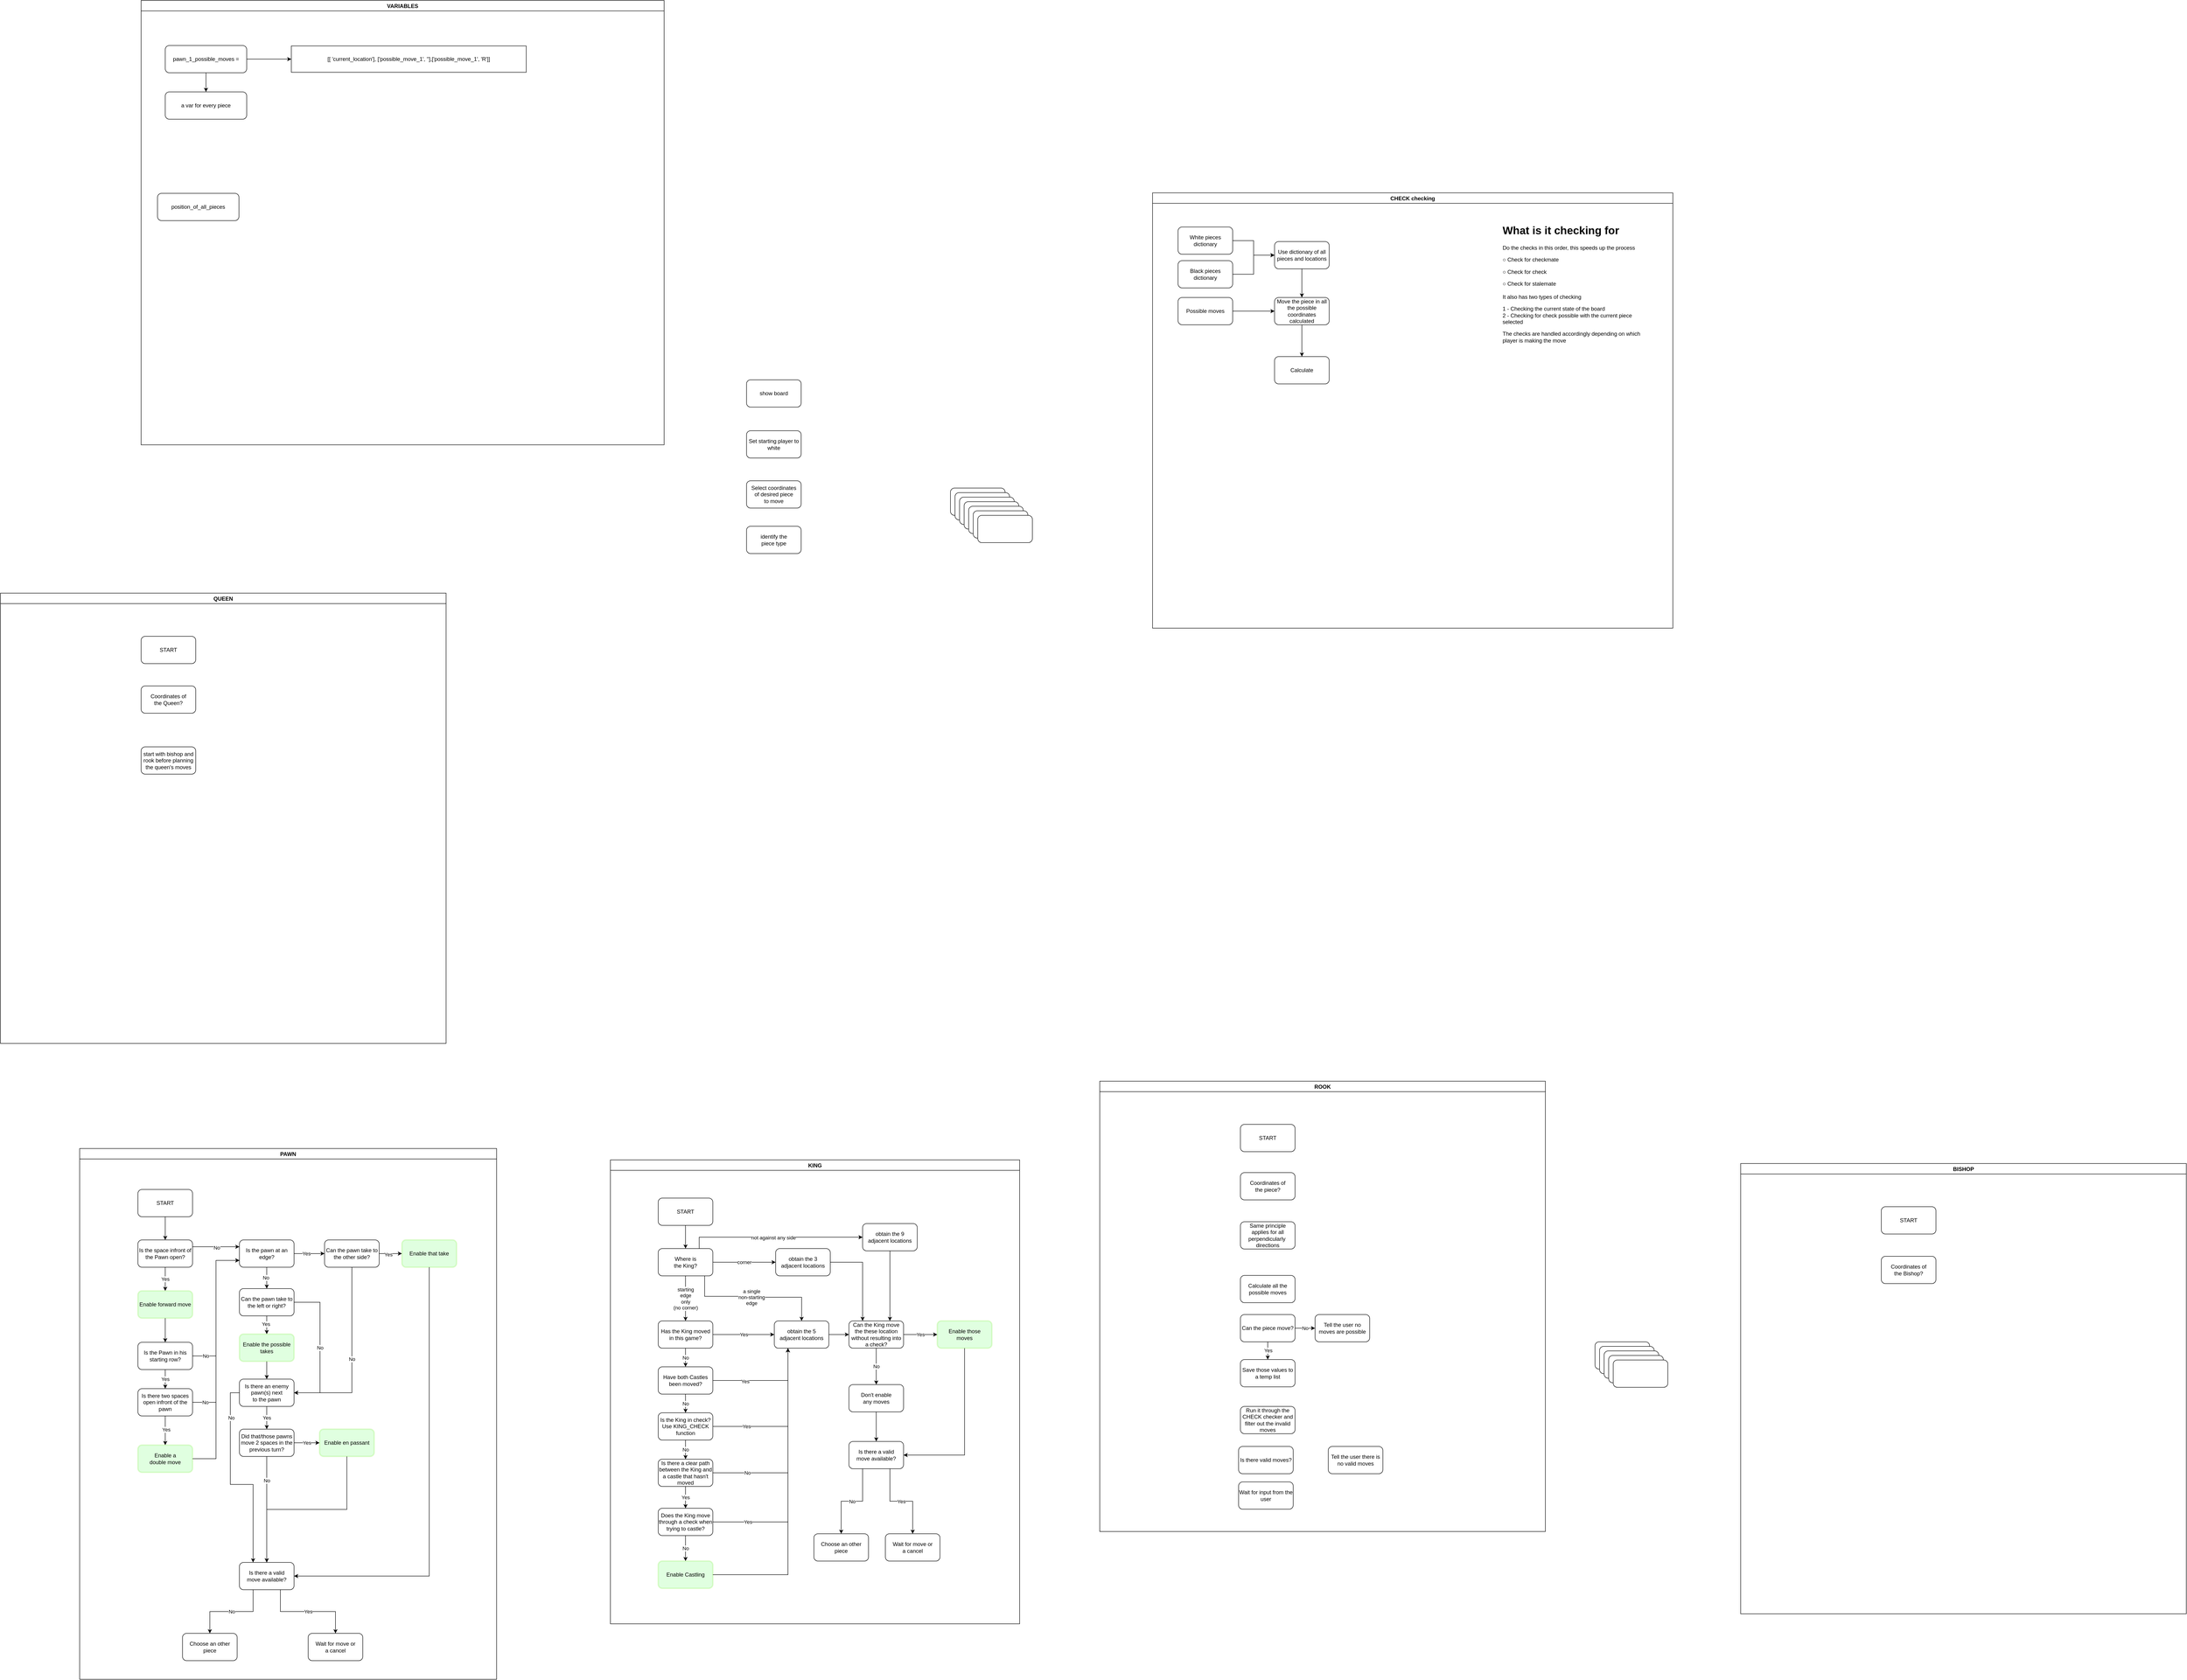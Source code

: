 <mxfile version="21.6.8" type="device">
  <diagram name="Page-1" id="h8Ysax5nDg2QYnEPOO9U">
    <mxGraphModel dx="10513" dy="6520" grid="0" gridSize="10" guides="1" tooltips="1" connect="1" arrows="1" fold="1" page="0" pageScale="1" pageWidth="827" pageHeight="1169" math="0" shadow="0">
      <root>
        <mxCell id="0" />
        <mxCell id="1" parent="0" />
        <mxCell id="oUvXo52kZNMJ53QjyI-y-1" value="show board" style="rounded=1;whiteSpace=wrap;html=1;" parent="1" vertex="1">
          <mxGeometry x="-771" y="-810" width="120" height="60" as="geometry" />
        </mxCell>
        <mxCell id="cz-5jWm3qh7oZavm2D9--3" value="identify the&lt;br&gt;piece type" style="rounded=1;whiteSpace=wrap;html=1;" parent="1" vertex="1">
          <mxGeometry x="-771" y="-488" width="120" height="60" as="geometry" />
        </mxCell>
        <mxCell id="cz-5jWm3qh7oZavm2D9--13" value="Select coordinates&lt;br&gt;of desired piece&lt;br&gt;to move" style="rounded=1;whiteSpace=wrap;html=1;" parent="1" vertex="1">
          <mxGeometry x="-771" y="-588" width="120" height="60" as="geometry" />
        </mxCell>
        <mxCell id="cz-5jWm3qh7oZavm2D9--31" value="" style="rounded=1;whiteSpace=wrap;html=1;" parent="1" vertex="1">
          <mxGeometry x="-323" y="-572" width="120" height="60" as="geometry" />
        </mxCell>
        <mxCell id="cz-5jWm3qh7oZavm2D9--138" value="" style="rounded=1;whiteSpace=wrap;html=1;" parent="1" vertex="1">
          <mxGeometry x="-313" y="-562" width="120" height="60" as="geometry" />
        </mxCell>
        <mxCell id="nPm1959dO8T2PVOCyByM-1" value="Set starting player to white" style="rounded=1;whiteSpace=wrap;html=1;" parent="1" vertex="1">
          <mxGeometry x="-771" y="-698" width="120" height="60" as="geometry" />
        </mxCell>
        <mxCell id="nPm1959dO8T2PVOCyByM-10" value="PAWN" style="swimlane;" parent="1" vertex="1">
          <mxGeometry x="-2236" y="880" width="916" height="1167" as="geometry">
            <mxRectangle x="-1357" y="-285" width="66" height="26" as="alternateBounds" />
          </mxGeometry>
        </mxCell>
        <mxCell id="nPm1959dO8T2PVOCyByM-12" value="START" style="rounded=1;whiteSpace=wrap;html=1;glass=0;shadow=0;" parent="nPm1959dO8T2PVOCyByM-10" vertex="1">
          <mxGeometry x="128" y="90" width="120" height="60" as="geometry" />
        </mxCell>
        <mxCell id="nPm1959dO8T2PVOCyByM-15" value="Is there an enemy pawn(s) next&lt;br&gt;to the pawn" style="rounded=1;whiteSpace=wrap;html=1;" parent="nPm1959dO8T2PVOCyByM-10" vertex="1">
          <mxGeometry x="351" y="507" width="120" height="60" as="geometry" />
        </mxCell>
        <mxCell id="nPm1959dO8T2PVOCyByM-18" value="No" style="edgeStyle=orthogonalEdgeStyle;rounded=0;orthogonalLoop=1;jettySize=auto;html=1;entryX=1;entryY=0.5;entryDx=0;entryDy=0;exitX=1;exitY=0.5;exitDx=0;exitDy=0;" parent="nPm1959dO8T2PVOCyByM-10" source="nPm1959dO8T2PVOCyByM-19" target="nPm1959dO8T2PVOCyByM-15" edge="1">
          <mxGeometry relative="1" as="geometry">
            <Array as="points">
              <mxPoint x="528" y="338" />
              <mxPoint x="528" y="537" />
            </Array>
          </mxGeometry>
        </mxCell>
        <mxCell id="nPm1959dO8T2PVOCyByM-19" value="Can the pawn take to the left or right?" style="rounded=1;whiteSpace=wrap;html=1;" parent="nPm1959dO8T2PVOCyByM-10" vertex="1">
          <mxGeometry x="351" y="308" width="120" height="60" as="geometry" />
        </mxCell>
        <mxCell id="nPm1959dO8T2PVOCyByM-20" value="" style="edgeStyle=orthogonalEdgeStyle;rounded=0;orthogonalLoop=1;jettySize=auto;html=1;" parent="nPm1959dO8T2PVOCyByM-10" source="nPm1959dO8T2PVOCyByM-24" target="nPm1959dO8T2PVOCyByM-19" edge="1">
          <mxGeometry relative="1" as="geometry" />
        </mxCell>
        <mxCell id="nPm1959dO8T2PVOCyByM-21" value="No" style="edgeLabel;html=1;align=center;verticalAlign=middle;resizable=0;points=[];" parent="nPm1959dO8T2PVOCyByM-20" vertex="1" connectable="0">
          <mxGeometry x="-0.035" y="-2" relative="1" as="geometry">
            <mxPoint as="offset" />
          </mxGeometry>
        </mxCell>
        <mxCell id="nPm1959dO8T2PVOCyByM-24" value="Is the pawn at an edge?" style="rounded=1;whiteSpace=wrap;html=1;" parent="nPm1959dO8T2PVOCyByM-10" vertex="1">
          <mxGeometry x="351" y="201" width="120" height="60" as="geometry" />
        </mxCell>
        <mxCell id="nPm1959dO8T2PVOCyByM-25" value="" style="edgeStyle=orthogonalEdgeStyle;rounded=0;orthogonalLoop=1;jettySize=auto;html=1;exitX=1;exitY=0.25;exitDx=0;exitDy=0;entryX=0;entryY=0.25;entryDx=0;entryDy=0;" parent="nPm1959dO8T2PVOCyByM-10" source="nPm1959dO8T2PVOCyByM-28" target="nPm1959dO8T2PVOCyByM-24" edge="1">
          <mxGeometry relative="1" as="geometry" />
        </mxCell>
        <mxCell id="nPm1959dO8T2PVOCyByM-26" value="No" style="edgeLabel;html=1;align=center;verticalAlign=middle;resizable=0;points=[];" parent="nPm1959dO8T2PVOCyByM-25" vertex="1" connectable="0">
          <mxGeometry x="0.026" y="-2" relative="1" as="geometry">
            <mxPoint as="offset" />
          </mxGeometry>
        </mxCell>
        <mxCell id="nPm1959dO8T2PVOCyByM-28" value="Is the space infront of the Pawn open?" style="rounded=1;whiteSpace=wrap;html=1;" parent="nPm1959dO8T2PVOCyByM-10" vertex="1">
          <mxGeometry x="128" y="201" width="120" height="60" as="geometry" />
        </mxCell>
        <mxCell id="nPm1959dO8T2PVOCyByM-11" value="" style="edgeStyle=orthogonalEdgeStyle;rounded=0;orthogonalLoop=1;jettySize=auto;html=1;" parent="nPm1959dO8T2PVOCyByM-10" source="nPm1959dO8T2PVOCyByM-12" target="nPm1959dO8T2PVOCyByM-28" edge="1">
          <mxGeometry relative="1" as="geometry" />
        </mxCell>
        <mxCell id="nPm1959dO8T2PVOCyByM-30" value="Enable that take" style="rounded=1;whiteSpace=wrap;html=1;fillColor=#66FF66;strokeColor=#6fec27;fillStyle=auto;gradientColor=none;opacity=20;strokeWidth=3;" parent="nPm1959dO8T2PVOCyByM-10" vertex="1">
          <mxGeometry x="708" y="201" width="120" height="60" as="geometry" />
        </mxCell>
        <mxCell id="nPm1959dO8T2PVOCyByM-34" value="Did that/those pawns move 2 spaces in the previous turn?" style="rounded=1;whiteSpace=wrap;html=1;" parent="nPm1959dO8T2PVOCyByM-10" vertex="1">
          <mxGeometry x="351" y="617" width="120" height="60" as="geometry" />
        </mxCell>
        <mxCell id="nPm1959dO8T2PVOCyByM-13" value="Yes" style="edgeStyle=orthogonalEdgeStyle;rounded=0;orthogonalLoop=1;jettySize=auto;html=1;" parent="nPm1959dO8T2PVOCyByM-10" source="nPm1959dO8T2PVOCyByM-15" target="nPm1959dO8T2PVOCyByM-34" edge="1">
          <mxGeometry relative="1" as="geometry" />
        </mxCell>
        <mxCell id="nPm1959dO8T2PVOCyByM-37" value="Is there a valid&lt;br&gt;move available?" style="rounded=1;whiteSpace=wrap;html=1;" parent="nPm1959dO8T2PVOCyByM-10" vertex="1">
          <mxGeometry x="351" y="910" width="120" height="60" as="geometry" />
        </mxCell>
        <mxCell id="nPm1959dO8T2PVOCyByM-14" value="No" style="edgeStyle=orthogonalEdgeStyle;rounded=0;orthogonalLoop=1;jettySize=auto;html=1;entryX=0.25;entryY=0;entryDx=0;entryDy=0;exitX=0;exitY=0.5;exitDx=0;exitDy=0;" parent="nPm1959dO8T2PVOCyByM-10" source="nPm1959dO8T2PVOCyByM-15" target="nPm1959dO8T2PVOCyByM-37" edge="1">
          <mxGeometry x="-0.661" y="2" relative="1" as="geometry">
            <mxPoint as="offset" />
          </mxGeometry>
        </mxCell>
        <mxCell id="nPm1959dO8T2PVOCyByM-29" style="edgeStyle=orthogonalEdgeStyle;rounded=0;orthogonalLoop=1;jettySize=auto;html=1;entryX=1;entryY=0.5;entryDx=0;entryDy=0;exitX=0.5;exitY=1;exitDx=0;exitDy=0;" parent="nPm1959dO8T2PVOCyByM-10" source="nPm1959dO8T2PVOCyByM-30" target="nPm1959dO8T2PVOCyByM-37" edge="1">
          <mxGeometry relative="1" as="geometry" />
        </mxCell>
        <mxCell id="nPm1959dO8T2PVOCyByM-33" value="No" style="edgeStyle=orthogonalEdgeStyle;rounded=0;orthogonalLoop=1;jettySize=auto;html=1;entryX=0.5;entryY=0;entryDx=0;entryDy=0;" parent="nPm1959dO8T2PVOCyByM-10" source="nPm1959dO8T2PVOCyByM-34" target="nPm1959dO8T2PVOCyByM-37" edge="1">
          <mxGeometry x="-0.545" relative="1" as="geometry">
            <mxPoint as="offset" />
          </mxGeometry>
        </mxCell>
        <mxCell id="nPm1959dO8T2PVOCyByM-38" value="" style="edgeStyle=orthogonalEdgeStyle;rounded=0;orthogonalLoop=1;jettySize=auto;html=1;exitX=0.5;exitY=1;exitDx=0;exitDy=0;" parent="nPm1959dO8T2PVOCyByM-10" source="nPm1959dO8T2PVOCyByM-55" target="nPm1959dO8T2PVOCyByM-15" edge="1">
          <mxGeometry relative="1" as="geometry">
            <mxPoint x="411" y="468" as="sourcePoint" />
          </mxGeometry>
        </mxCell>
        <mxCell id="nPm1959dO8T2PVOCyByM-40" value="" style="edgeStyle=orthogonalEdgeStyle;rounded=0;orthogonalLoop=1;jettySize=auto;html=1;" parent="nPm1959dO8T2PVOCyByM-10" source="nPm1959dO8T2PVOCyByM-43" target="nPm1959dO8T2PVOCyByM-30" edge="1">
          <mxGeometry relative="1" as="geometry" />
        </mxCell>
        <mxCell id="nPm1959dO8T2PVOCyByM-41" value="Yes" style="edgeLabel;html=1;align=center;verticalAlign=middle;resizable=0;points=[];" parent="nPm1959dO8T2PVOCyByM-40" vertex="1" connectable="0">
          <mxGeometry x="-0.215" y="-2" relative="1" as="geometry">
            <mxPoint as="offset" />
          </mxGeometry>
        </mxCell>
        <mxCell id="nPm1959dO8T2PVOCyByM-42" value="No" style="edgeStyle=orthogonalEdgeStyle;rounded=0;orthogonalLoop=1;jettySize=auto;html=1;entryX=1;entryY=0.5;entryDx=0;entryDy=0;exitX=0.5;exitY=1;exitDx=0;exitDy=0;" parent="nPm1959dO8T2PVOCyByM-10" source="nPm1959dO8T2PVOCyByM-43" target="nPm1959dO8T2PVOCyByM-15" edge="1">
          <mxGeometry relative="1" as="geometry" />
        </mxCell>
        <mxCell id="nPm1959dO8T2PVOCyByM-43" value="Can the pawn take to the other side?" style="rounded=1;whiteSpace=wrap;html=1;" parent="nPm1959dO8T2PVOCyByM-10" vertex="1">
          <mxGeometry x="538" y="201" width="120" height="60" as="geometry" />
        </mxCell>
        <mxCell id="nPm1959dO8T2PVOCyByM-22" value="" style="edgeStyle=orthogonalEdgeStyle;rounded=0;orthogonalLoop=1;jettySize=auto;html=1;" parent="nPm1959dO8T2PVOCyByM-10" source="nPm1959dO8T2PVOCyByM-24" target="nPm1959dO8T2PVOCyByM-43" edge="1">
          <mxGeometry relative="1" as="geometry" />
        </mxCell>
        <mxCell id="nPm1959dO8T2PVOCyByM-23" value="Yes" style="edgeLabel;html=1;align=center;verticalAlign=middle;resizable=0;points=[];" parent="nPm1959dO8T2PVOCyByM-22" vertex="1" connectable="0">
          <mxGeometry x="-0.209" relative="1" as="geometry">
            <mxPoint as="offset" />
          </mxGeometry>
        </mxCell>
        <mxCell id="nPm1959dO8T2PVOCyByM-44" value="Choose an other&lt;br&gt;piece" style="rounded=1;whiteSpace=wrap;html=1;" parent="nPm1959dO8T2PVOCyByM-10" vertex="1">
          <mxGeometry x="226" y="1066" width="120" height="60" as="geometry" />
        </mxCell>
        <mxCell id="nPm1959dO8T2PVOCyByM-36" value="No" style="edgeStyle=orthogonalEdgeStyle;rounded=0;orthogonalLoop=1;jettySize=auto;html=1;exitX=0.25;exitY=1;exitDx=0;exitDy=0;" parent="nPm1959dO8T2PVOCyByM-10" source="nPm1959dO8T2PVOCyByM-37" target="nPm1959dO8T2PVOCyByM-44" edge="1">
          <mxGeometry relative="1" as="geometry" />
        </mxCell>
        <mxCell id="nPm1959dO8T2PVOCyByM-45" value="Wait for move or&lt;br&gt;a cancel" style="rounded=1;whiteSpace=wrap;html=1;" parent="nPm1959dO8T2PVOCyByM-10" vertex="1">
          <mxGeometry x="502" y="1066" width="120" height="60" as="geometry" />
        </mxCell>
        <mxCell id="nPm1959dO8T2PVOCyByM-35" value="Yes" style="edgeStyle=orthogonalEdgeStyle;rounded=0;orthogonalLoop=1;jettySize=auto;html=1;exitX=0.75;exitY=1;exitDx=0;exitDy=0;entryX=0.5;entryY=0;entryDx=0;entryDy=0;" parent="nPm1959dO8T2PVOCyByM-10" source="nPm1959dO8T2PVOCyByM-37" target="nPm1959dO8T2PVOCyByM-45" edge="1">
          <mxGeometry relative="1" as="geometry" />
        </mxCell>
        <mxCell id="nPm1959dO8T2PVOCyByM-48" value="No" style="edgeStyle=orthogonalEdgeStyle;rounded=0;orthogonalLoop=1;jettySize=auto;html=1;entryX=0;entryY=0.75;entryDx=0;entryDy=0;" parent="nPm1959dO8T2PVOCyByM-10" source="nPm1959dO8T2PVOCyByM-49" target="nPm1959dO8T2PVOCyByM-24" edge="1">
          <mxGeometry x="-0.865" relative="1" as="geometry">
            <mxPoint x="339" y="273" as="targetPoint" />
            <mxPoint as="offset" />
          </mxGeometry>
        </mxCell>
        <mxCell id="nPm1959dO8T2PVOCyByM-49" value="Is there two spaces open infront of the pawn" style="rounded=1;whiteSpace=wrap;html=1;" parent="nPm1959dO8T2PVOCyByM-10" vertex="1">
          <mxGeometry x="128" y="528" width="120" height="60" as="geometry" />
        </mxCell>
        <mxCell id="nPm1959dO8T2PVOCyByM-50" style="edgeStyle=orthogonalEdgeStyle;rounded=0;orthogonalLoop=1;jettySize=auto;html=1;entryX=0;entryY=0.75;entryDx=0;entryDy=0;exitX=1;exitY=0.5;exitDx=0;exitDy=0;" parent="nPm1959dO8T2PVOCyByM-10" source="nPm1959dO8T2PVOCyByM-56" target="nPm1959dO8T2PVOCyByM-24" edge="1">
          <mxGeometry relative="1" as="geometry">
            <mxPoint x="253" y="662" as="sourcePoint" />
          </mxGeometry>
        </mxCell>
        <mxCell id="nPm1959dO8T2PVOCyByM-51" value="No" style="edgeStyle=orthogonalEdgeStyle;rounded=0;orthogonalLoop=1;jettySize=auto;html=1;entryX=0;entryY=0.75;entryDx=0;entryDy=0;" parent="nPm1959dO8T2PVOCyByM-10" source="nPm1959dO8T2PVOCyByM-53" target="nPm1959dO8T2PVOCyByM-24" edge="1">
          <mxGeometry x="-0.815" relative="1" as="geometry">
            <mxPoint as="offset" />
          </mxGeometry>
        </mxCell>
        <mxCell id="nPm1959dO8T2PVOCyByM-52" value="Yes" style="edgeStyle=orthogonalEdgeStyle;rounded=0;orthogonalLoop=1;jettySize=auto;html=1;" parent="nPm1959dO8T2PVOCyByM-10" source="nPm1959dO8T2PVOCyByM-53" target="nPm1959dO8T2PVOCyByM-49" edge="1">
          <mxGeometry relative="1" as="geometry" />
        </mxCell>
        <mxCell id="nPm1959dO8T2PVOCyByM-53" value="Is the Pawn in his starting row?" style="rounded=1;whiteSpace=wrap;html=1;" parent="nPm1959dO8T2PVOCyByM-10" vertex="1">
          <mxGeometry x="128" y="426" width="120" height="60" as="geometry" />
        </mxCell>
        <mxCell id="nPm1959dO8T2PVOCyByM-54" value="Enable forward move" style="rounded=1;whiteSpace=wrap;html=1;fillColor=#66FF66;strokeColor=#6fec27;fillStyle=auto;gradientColor=none;opacity=20;strokeWidth=3;" parent="nPm1959dO8T2PVOCyByM-10" vertex="1">
          <mxGeometry x="128" y="313" width="120" height="60" as="geometry" />
        </mxCell>
        <mxCell id="nPm1959dO8T2PVOCyByM-27" value="Yes" style="edgeStyle=orthogonalEdgeStyle;rounded=0;orthogonalLoop=1;jettySize=auto;html=1;entryX=0.5;entryY=0;entryDx=0;entryDy=0;" parent="nPm1959dO8T2PVOCyByM-10" source="nPm1959dO8T2PVOCyByM-28" target="nPm1959dO8T2PVOCyByM-54" edge="1">
          <mxGeometry relative="1" as="geometry">
            <mxPoint x="188" y="320" as="targetPoint" />
          </mxGeometry>
        </mxCell>
        <mxCell id="nPm1959dO8T2PVOCyByM-39" value="" style="edgeStyle=orthogonalEdgeStyle;rounded=0;orthogonalLoop=1;jettySize=auto;html=1;" parent="nPm1959dO8T2PVOCyByM-10" source="nPm1959dO8T2PVOCyByM-54" target="nPm1959dO8T2PVOCyByM-53" edge="1">
          <mxGeometry relative="1" as="geometry">
            <mxPoint x="188" y="380" as="sourcePoint" />
          </mxGeometry>
        </mxCell>
        <mxCell id="nPm1959dO8T2PVOCyByM-55" value="Enable the possible takes" style="rounded=1;whiteSpace=wrap;html=1;fillColor=#66FF66;strokeColor=#6fec27;fillStyle=auto;gradientColor=none;opacity=20;strokeWidth=3;" parent="nPm1959dO8T2PVOCyByM-10" vertex="1">
          <mxGeometry x="351" y="408" width="120" height="60" as="geometry" />
        </mxCell>
        <mxCell id="nPm1959dO8T2PVOCyByM-16" value="" style="edgeStyle=orthogonalEdgeStyle;rounded=0;orthogonalLoop=1;jettySize=auto;html=1;" parent="nPm1959dO8T2PVOCyByM-10" source="nPm1959dO8T2PVOCyByM-19" target="nPm1959dO8T2PVOCyByM-55" edge="1">
          <mxGeometry relative="1" as="geometry">
            <mxPoint x="411" y="408" as="targetPoint" />
          </mxGeometry>
        </mxCell>
        <mxCell id="nPm1959dO8T2PVOCyByM-17" value="Yes" style="edgeLabel;html=1;align=center;verticalAlign=middle;resizable=0;points=[];" parent="nPm1959dO8T2PVOCyByM-16" vertex="1" connectable="0">
          <mxGeometry x="-0.092" y="-2" relative="1" as="geometry">
            <mxPoint as="offset" />
          </mxGeometry>
        </mxCell>
        <mxCell id="nPm1959dO8T2PVOCyByM-56" value="Enable a&lt;br&gt;double move" style="rounded=1;whiteSpace=wrap;html=1;fillColor=#66FF66;strokeColor=#6fec27;fillStyle=auto;gradientColor=none;opacity=20;strokeWidth=3;" parent="nPm1959dO8T2PVOCyByM-10" vertex="1">
          <mxGeometry x="128" y="652" width="120" height="60" as="geometry" />
        </mxCell>
        <mxCell id="nPm1959dO8T2PVOCyByM-46" value="" style="edgeStyle=orthogonalEdgeStyle;rounded=0;orthogonalLoop=1;jettySize=auto;html=1;entryX=0.5;entryY=0;entryDx=0;entryDy=0;" parent="nPm1959dO8T2PVOCyByM-10" source="nPm1959dO8T2PVOCyByM-49" target="nPm1959dO8T2PVOCyByM-56" edge="1">
          <mxGeometry relative="1" as="geometry">
            <mxPoint x="188" y="631" as="targetPoint" />
          </mxGeometry>
        </mxCell>
        <mxCell id="nPm1959dO8T2PVOCyByM-47" value="Yes" style="edgeLabel;html=1;align=center;verticalAlign=middle;resizable=0;points=[];" parent="nPm1959dO8T2PVOCyByM-46" vertex="1" connectable="0">
          <mxGeometry x="-0.071" y="2" relative="1" as="geometry">
            <mxPoint as="offset" />
          </mxGeometry>
        </mxCell>
        <mxCell id="nPm1959dO8T2PVOCyByM-57" value="Enable en passant" style="rounded=1;whiteSpace=wrap;html=1;fillColor=#66FF66;strokeColor=#6fec27;fillStyle=auto;gradientColor=none;opacity=20;strokeWidth=3;" parent="nPm1959dO8T2PVOCyByM-10" vertex="1">
          <mxGeometry x="527" y="617" width="120" height="60" as="geometry" />
        </mxCell>
        <mxCell id="nPm1959dO8T2PVOCyByM-32" value="Yes" style="edgeStyle=orthogonalEdgeStyle;rounded=0;orthogonalLoop=1;jettySize=auto;html=1;entryX=0;entryY=0.5;entryDx=0;entryDy=0;" parent="nPm1959dO8T2PVOCyByM-10" source="nPm1959dO8T2PVOCyByM-34" target="nPm1959dO8T2PVOCyByM-57" edge="1">
          <mxGeometry relative="1" as="geometry">
            <mxPoint x="513" y="647" as="targetPoint" />
          </mxGeometry>
        </mxCell>
        <mxCell id="nPm1959dO8T2PVOCyByM-31" style="edgeStyle=orthogonalEdgeStyle;rounded=0;orthogonalLoop=1;jettySize=auto;html=1;entryX=0.5;entryY=0;entryDx=0;entryDy=0;exitX=0.5;exitY=1;exitDx=0;exitDy=0;" parent="nPm1959dO8T2PVOCyByM-10" source="nPm1959dO8T2PVOCyByM-57" target="nPm1959dO8T2PVOCyByM-37" edge="1">
          <mxGeometry relative="1" as="geometry">
            <mxPoint x="573" y="677" as="sourcePoint" />
          </mxGeometry>
        </mxCell>
        <mxCell id="nPm1959dO8T2PVOCyByM-58" value="KING" style="swimlane;" parent="1" vertex="1">
          <mxGeometry x="-1070" y="905" width="899" height="1020" as="geometry">
            <mxRectangle x="-1040" y="-285" width="91" height="26" as="alternateBounds" />
          </mxGeometry>
        </mxCell>
        <mxCell id="cz-5jWm3qh7oZavm2D9--55" value="Have both Castles been moved?" style="rounded=1;whiteSpace=wrap;html=1;" parent="nPm1959dO8T2PVOCyByM-58" vertex="1">
          <mxGeometry x="105" y="455" width="120" height="60" as="geometry" />
        </mxCell>
        <mxCell id="cz-5jWm3qh7oZavm2D9--83" value="START" style="rounded=1;whiteSpace=wrap;html=1;" parent="nPm1959dO8T2PVOCyByM-58" vertex="1">
          <mxGeometry x="105" y="84" width="120" height="60" as="geometry" />
        </mxCell>
        <mxCell id="cz-5jWm3qh7oZavm2D9--116" value="No" style="edgeStyle=orthogonalEdgeStyle;rounded=0;orthogonalLoop=1;jettySize=auto;html=1;" parent="nPm1959dO8T2PVOCyByM-58" source="cz-5jWm3qh7oZavm2D9--89" target="cz-5jWm3qh7oZavm2D9--55" edge="1">
          <mxGeometry relative="1" as="geometry" />
        </mxCell>
        <mxCell id="cz-5jWm3qh7oZavm2D9--89" value="Has the King moved in this game?" style="rounded=1;whiteSpace=wrap;html=1;" parent="nPm1959dO8T2PVOCyByM-58" vertex="1">
          <mxGeometry x="105" y="354" width="120" height="60" as="geometry" />
        </mxCell>
        <mxCell id="cz-5jWm3qh7oZavm2D9--92" value="Is the King in check?&lt;br&gt;Use KING_CHECK&lt;br&gt;function" style="rounded=1;whiteSpace=wrap;html=1;" parent="nPm1959dO8T2PVOCyByM-58" vertex="1">
          <mxGeometry x="105" y="556" width="120" height="60" as="geometry" />
        </mxCell>
        <mxCell id="cz-5jWm3qh7oZavm2D9--113" value="No" style="edgeStyle=orthogonalEdgeStyle;rounded=0;orthogonalLoop=1;jettySize=auto;html=1;" parent="nPm1959dO8T2PVOCyByM-58" source="cz-5jWm3qh7oZavm2D9--55" target="cz-5jWm3qh7oZavm2D9--92" edge="1">
          <mxGeometry relative="1" as="geometry" />
        </mxCell>
        <mxCell id="cz-5jWm3qh7oZavm2D9--93" value="Does the King move through a check when trying to castle?" style="rounded=1;whiteSpace=wrap;html=1;" parent="nPm1959dO8T2PVOCyByM-58" vertex="1">
          <mxGeometry x="105" y="766" width="120" height="60" as="geometry" />
        </mxCell>
        <mxCell id="cz-5jWm3qh7oZavm2D9--110" value="Yes" style="edgeStyle=orthogonalEdgeStyle;rounded=0;orthogonalLoop=1;jettySize=auto;html=1;" parent="nPm1959dO8T2PVOCyByM-58" source="cz-5jWm3qh7oZavm2D9--94" target="cz-5jWm3qh7oZavm2D9--93" edge="1">
          <mxGeometry relative="1" as="geometry" />
        </mxCell>
        <mxCell id="cz-5jWm3qh7oZavm2D9--94" value="Is there a clear path between the King and a castle that hasn&#39;t moved" style="rounded=1;whiteSpace=wrap;html=1;" parent="nPm1959dO8T2PVOCyByM-58" vertex="1">
          <mxGeometry x="105" y="658" width="120" height="60" as="geometry" />
        </mxCell>
        <mxCell id="cz-5jWm3qh7oZavm2D9--114" value="No" style="edgeStyle=orthogonalEdgeStyle;rounded=0;orthogonalLoop=1;jettySize=auto;html=1;" parent="nPm1959dO8T2PVOCyByM-58" source="cz-5jWm3qh7oZavm2D9--92" target="cz-5jWm3qh7oZavm2D9--94" edge="1">
          <mxGeometry relative="1" as="geometry" />
        </mxCell>
        <mxCell id="cz-5jWm3qh7oZavm2D9--135" value="starting&lt;br&gt;edge&lt;br&gt;only&lt;br&gt;(no corner)" style="edgeStyle=orthogonalEdgeStyle;rounded=0;orthogonalLoop=1;jettySize=auto;html=1;exitX=0.5;exitY=1;exitDx=0;exitDy=0;entryX=0.5;entryY=0;entryDx=0;entryDy=0;" parent="nPm1959dO8T2PVOCyByM-58" source="cz-5jWm3qh7oZavm2D9--117" target="cz-5jWm3qh7oZavm2D9--89" edge="1">
          <mxGeometry relative="1" as="geometry">
            <mxPoint x="164" y="335" as="targetPoint" />
          </mxGeometry>
        </mxCell>
        <mxCell id="cz-5jWm3qh7oZavm2D9--117" value="Where is&lt;br&gt;the King?" style="rounded=1;whiteSpace=wrap;html=1;" parent="nPm1959dO8T2PVOCyByM-58" vertex="1">
          <mxGeometry x="105" y="195" width="120" height="60" as="geometry" />
        </mxCell>
        <mxCell id="cz-5jWm3qh7oZavm2D9--145" value="" style="edgeStyle=orthogonalEdgeStyle;rounded=0;orthogonalLoop=1;jettySize=auto;html=1;" parent="nPm1959dO8T2PVOCyByM-58" source="cz-5jWm3qh7oZavm2D9--83" target="cz-5jWm3qh7oZavm2D9--117" edge="1">
          <mxGeometry relative="1" as="geometry" />
        </mxCell>
        <mxCell id="cz-5jWm3qh7oZavm2D9--140" value="Can the King move the these location without resulting into a check?" style="rounded=1;whiteSpace=wrap;html=1;" parent="nPm1959dO8T2PVOCyByM-58" vertex="1">
          <mxGeometry x="524" y="354" width="120" height="60" as="geometry" />
        </mxCell>
        <mxCell id="KAhHC3hBZ0RKJo4iH11--22" style="edgeStyle=orthogonalEdgeStyle;rounded=0;orthogonalLoop=1;jettySize=auto;html=1;entryX=0.75;entryY=0;entryDx=0;entryDy=0;" parent="nPm1959dO8T2PVOCyByM-58" source="cz-5jWm3qh7oZavm2D9--141" target="cz-5jWm3qh7oZavm2D9--140" edge="1">
          <mxGeometry relative="1" as="geometry" />
        </mxCell>
        <mxCell id="cz-5jWm3qh7oZavm2D9--141" value="obtain the 9&lt;br style=&quot;border-color: var(--border-color);&quot;&gt;adjacent locations" style="rounded=1;whiteSpace=wrap;html=1;" parent="nPm1959dO8T2PVOCyByM-58" vertex="1">
          <mxGeometry x="554" y="140" width="120" height="60" as="geometry" />
        </mxCell>
        <mxCell id="KAhHC3hBZ0RKJo4iH11--1" style="edgeStyle=orthogonalEdgeStyle;rounded=0;orthogonalLoop=1;jettySize=auto;html=1;exitX=0.75;exitY=0;exitDx=0;exitDy=0;entryX=0;entryY=0.5;entryDx=0;entryDy=0;" parent="nPm1959dO8T2PVOCyByM-58" source="cz-5jWm3qh7oZavm2D9--117" target="cz-5jWm3qh7oZavm2D9--141" edge="1">
          <mxGeometry relative="1" as="geometry">
            <mxPoint x="538.667" y="155.476" as="targetPoint" />
          </mxGeometry>
        </mxCell>
        <mxCell id="KAhHC3hBZ0RKJo4iH11--2" value="not against any side" style="edgeLabel;html=1;align=center;verticalAlign=middle;resizable=0;points=[];" parent="KAhHC3hBZ0RKJo4iH11--1" vertex="1" connectable="0">
          <mxGeometry x="-0.023" y="-1" relative="1" as="geometry">
            <mxPoint as="offset" />
          </mxGeometry>
        </mxCell>
        <mxCell id="KAhHC3hBZ0RKJo4iH11--24" value="" style="edgeStyle=orthogonalEdgeStyle;rounded=0;orthogonalLoop=1;jettySize=auto;html=1;" parent="nPm1959dO8T2PVOCyByM-58" source="cz-5jWm3qh7oZavm2D9--142" target="cz-5jWm3qh7oZavm2D9--140" edge="1">
          <mxGeometry relative="1" as="geometry" />
        </mxCell>
        <mxCell id="cz-5jWm3qh7oZavm2D9--142" value="obtain the 5&lt;br&gt;adjacent locations" style="rounded=1;whiteSpace=wrap;html=1;" parent="nPm1959dO8T2PVOCyByM-58" vertex="1">
          <mxGeometry x="360" y="354" width="120" height="60" as="geometry" />
        </mxCell>
        <mxCell id="KAhHC3hBZ0RKJo4iH11--16" value="Yes" style="edgeStyle=orthogonalEdgeStyle;rounded=0;orthogonalLoop=1;jettySize=auto;html=1;entryX=0.25;entryY=1;entryDx=0;entryDy=0;" parent="nPm1959dO8T2PVOCyByM-58" source="cz-5jWm3qh7oZavm2D9--55" target="cz-5jWm3qh7oZavm2D9--142" edge="1">
          <mxGeometry x="-0.398" y="-2" relative="1" as="geometry">
            <mxPoint as="offset" />
          </mxGeometry>
        </mxCell>
        <mxCell id="cz-5jWm3qh7oZavm2D9--125" value="Yes" style="edgeStyle=orthogonalEdgeStyle;rounded=0;orthogonalLoop=1;jettySize=auto;html=1;entryX=0;entryY=0.5;entryDx=0;entryDy=0;" parent="nPm1959dO8T2PVOCyByM-58" source="cz-5jWm3qh7oZavm2D9--89" target="cz-5jWm3qh7oZavm2D9--142" edge="1">
          <mxGeometry relative="1" as="geometry">
            <mxPoint x="330" y="384" as="targetPoint" />
          </mxGeometry>
        </mxCell>
        <mxCell id="KAhHC3hBZ0RKJo4iH11--17" value="Yes" style="edgeStyle=orthogonalEdgeStyle;rounded=0;orthogonalLoop=1;jettySize=auto;html=1;entryX=0.25;entryY=1;entryDx=0;entryDy=0;" parent="nPm1959dO8T2PVOCyByM-58" source="cz-5jWm3qh7oZavm2D9--92" target="cz-5jWm3qh7oZavm2D9--142" edge="1">
          <mxGeometry x="-0.561" relative="1" as="geometry">
            <mxPoint as="offset" />
          </mxGeometry>
        </mxCell>
        <mxCell id="KAhHC3hBZ0RKJo4iH11--19" value="Yes" style="edgeStyle=orthogonalEdgeStyle;rounded=0;orthogonalLoop=1;jettySize=auto;html=1;entryX=0.25;entryY=1;entryDx=0;entryDy=0;" parent="nPm1959dO8T2PVOCyByM-58" source="cz-5jWm3qh7oZavm2D9--93" target="cz-5jWm3qh7oZavm2D9--142" edge="1">
          <mxGeometry x="-0.718" relative="1" as="geometry">
            <mxPoint as="offset" />
          </mxGeometry>
        </mxCell>
        <mxCell id="KAhHC3hBZ0RKJo4iH11--18" value="No" style="edgeStyle=orthogonalEdgeStyle;rounded=0;orthogonalLoop=1;jettySize=auto;html=1;entryX=0.25;entryY=1;entryDx=0;entryDy=0;" parent="nPm1959dO8T2PVOCyByM-58" source="cz-5jWm3qh7oZavm2D9--94" target="cz-5jWm3qh7oZavm2D9--142" edge="1">
          <mxGeometry x="-0.654" relative="1" as="geometry">
            <mxPoint as="offset" />
          </mxGeometry>
        </mxCell>
        <mxCell id="cz-5jWm3qh7oZavm2D9--136" value="a single&lt;br&gt;non-starting&lt;br&gt;edge" style="edgeStyle=orthogonalEdgeStyle;rounded=0;orthogonalLoop=1;jettySize=auto;html=1;entryX=0.5;entryY=0;entryDx=0;entryDy=0;exitX=0.75;exitY=1;exitDx=0;exitDy=0;" parent="nPm1959dO8T2PVOCyByM-58" source="cz-5jWm3qh7oZavm2D9--117" target="cz-5jWm3qh7oZavm2D9--142" edge="1">
          <mxGeometry relative="1" as="geometry">
            <mxPoint x="224" y="334.333" as="targetPoint" />
            <Array as="points">
              <mxPoint x="207" y="255" />
              <mxPoint x="207" y="300" />
              <mxPoint x="297" y="300" />
              <mxPoint x="297" y="302" />
              <mxPoint x="420" y="302" />
            </Array>
          </mxGeometry>
        </mxCell>
        <mxCell id="KAhHC3hBZ0RKJo4iH11--23" style="edgeStyle=orthogonalEdgeStyle;rounded=0;orthogonalLoop=1;jettySize=auto;html=1;entryX=0.25;entryY=0;entryDx=0;entryDy=0;" parent="nPm1959dO8T2PVOCyByM-58" source="cz-5jWm3qh7oZavm2D9--143" target="cz-5jWm3qh7oZavm2D9--140" edge="1">
          <mxGeometry relative="1" as="geometry" />
        </mxCell>
        <mxCell id="cz-5jWm3qh7oZavm2D9--143" value="obtain the 3&lt;br&gt;adjacent locations" style="rounded=1;whiteSpace=wrap;html=1;" parent="nPm1959dO8T2PVOCyByM-58" vertex="1">
          <mxGeometry x="363" y="195" width="120" height="60" as="geometry" />
        </mxCell>
        <mxCell id="cz-5jWm3qh7oZavm2D9--137" value="corner" style="edgeStyle=orthogonalEdgeStyle;rounded=0;orthogonalLoop=1;jettySize=auto;html=1;exitX=1;exitY=0.5;exitDx=0;exitDy=0;entryX=0;entryY=0.5;entryDx=0;entryDy=0;" parent="nPm1959dO8T2PVOCyByM-58" source="cz-5jWm3qh7oZavm2D9--117" target="cz-5jWm3qh7oZavm2D9--143" edge="1">
          <mxGeometry relative="1" as="geometry">
            <mxPoint x="411" y="225" as="targetPoint" />
          </mxGeometry>
        </mxCell>
        <mxCell id="KAhHC3hBZ0RKJo4iH11--25" value="Don&#39;t enable&lt;br&gt;any moves" style="rounded=1;whiteSpace=wrap;html=1;" parent="nPm1959dO8T2PVOCyByM-58" vertex="1">
          <mxGeometry x="524" y="494" width="120" height="60" as="geometry" />
        </mxCell>
        <mxCell id="KAhHC3hBZ0RKJo4iH11--26" value="No" style="edgeStyle=orthogonalEdgeStyle;rounded=0;orthogonalLoop=1;jettySize=auto;html=1;" parent="nPm1959dO8T2PVOCyByM-58" source="cz-5jWm3qh7oZavm2D9--140" target="KAhHC3hBZ0RKJo4iH11--25" edge="1">
          <mxGeometry relative="1" as="geometry" />
        </mxCell>
        <mxCell id="qL_UIJ5Ic_aOGLNEaBgy-5" value="Enable Castling" style="rounded=1;whiteSpace=wrap;html=1;fillColor=#66FF66;strokeColor=#6fec27;fillStyle=auto;gradientColor=none;opacity=20;strokeWidth=3;" parent="nPm1959dO8T2PVOCyByM-58" vertex="1">
          <mxGeometry x="105" y="882" width="120" height="60" as="geometry" />
        </mxCell>
        <mxCell id="cz-5jWm3qh7oZavm2D9--115" value="No" style="edgeStyle=orthogonalEdgeStyle;rounded=0;orthogonalLoop=1;jettySize=auto;html=1;entryX=0.5;entryY=0;entryDx=0;entryDy=0;" parent="nPm1959dO8T2PVOCyByM-58" source="cz-5jWm3qh7oZavm2D9--93" target="qL_UIJ5Ic_aOGLNEaBgy-5" edge="1">
          <mxGeometry relative="1" as="geometry">
            <mxPoint x="165" y="877" as="targetPoint" />
          </mxGeometry>
        </mxCell>
        <mxCell id="KAhHC3hBZ0RKJo4iH11--29" style="edgeStyle=orthogonalEdgeStyle;rounded=0;orthogonalLoop=1;jettySize=auto;html=1;entryX=0.25;entryY=1;entryDx=0;entryDy=0;exitX=1;exitY=0.5;exitDx=0;exitDy=0;" parent="nPm1959dO8T2PVOCyByM-58" source="qL_UIJ5Ic_aOGLNEaBgy-5" target="cz-5jWm3qh7oZavm2D9--142" edge="1">
          <mxGeometry relative="1" as="geometry">
            <mxPoint x="225" y="907" as="sourcePoint" />
          </mxGeometry>
        </mxCell>
        <mxCell id="qL_UIJ5Ic_aOGLNEaBgy-6" value="Enable those&lt;br&gt;moves" style="rounded=1;whiteSpace=wrap;html=1;fillColor=#66FF66;strokeColor=#6fec27;fillStyle=auto;gradientColor=none;opacity=20;strokeWidth=3;" parent="nPm1959dO8T2PVOCyByM-58" vertex="1">
          <mxGeometry x="718" y="354" width="120" height="60" as="geometry" />
        </mxCell>
        <mxCell id="KAhHC3hBZ0RKJo4iH11--28" value="Yes" style="edgeStyle=orthogonalEdgeStyle;rounded=0;orthogonalLoop=1;jettySize=auto;html=1;entryX=0;entryY=0.5;entryDx=0;entryDy=0;" parent="nPm1959dO8T2PVOCyByM-58" source="cz-5jWm3qh7oZavm2D9--140" target="qL_UIJ5Ic_aOGLNEaBgy-6" edge="1">
          <mxGeometry relative="1" as="geometry">
            <mxPoint x="724" y="384" as="targetPoint" />
          </mxGeometry>
        </mxCell>
        <mxCell id="nPm1959dO8T2PVOCyByM-5" value="Is there a valid&lt;br&gt;move available?" style="rounded=1;whiteSpace=wrap;html=1;" parent="nPm1959dO8T2PVOCyByM-58" vertex="1">
          <mxGeometry x="524" y="619" width="120" height="60" as="geometry" />
        </mxCell>
        <mxCell id="nPm1959dO8T2PVOCyByM-8" value="" style="edgeStyle=orthogonalEdgeStyle;rounded=0;orthogonalLoop=1;jettySize=auto;html=1;" parent="nPm1959dO8T2PVOCyByM-58" source="KAhHC3hBZ0RKJo4iH11--25" target="nPm1959dO8T2PVOCyByM-5" edge="1">
          <mxGeometry relative="1" as="geometry" />
        </mxCell>
        <mxCell id="nPm1959dO8T2PVOCyByM-9" style="edgeStyle=orthogonalEdgeStyle;rounded=0;orthogonalLoop=1;jettySize=auto;html=1;entryX=1;entryY=0.5;entryDx=0;entryDy=0;exitX=0.5;exitY=1;exitDx=0;exitDy=0;" parent="nPm1959dO8T2PVOCyByM-58" source="qL_UIJ5Ic_aOGLNEaBgy-6" target="nPm1959dO8T2PVOCyByM-5" edge="1">
          <mxGeometry relative="1" as="geometry" />
        </mxCell>
        <mxCell id="nPm1959dO8T2PVOCyByM-6" value="Choose an other&lt;br&gt;piece" style="rounded=1;whiteSpace=wrap;html=1;" parent="nPm1959dO8T2PVOCyByM-58" vertex="1">
          <mxGeometry x="447" y="822" width="120" height="60" as="geometry" />
        </mxCell>
        <mxCell id="nPm1959dO8T2PVOCyByM-4" value="No" style="edgeStyle=orthogonalEdgeStyle;rounded=0;orthogonalLoop=1;jettySize=auto;html=1;exitX=0.25;exitY=1;exitDx=0;exitDy=0;" parent="nPm1959dO8T2PVOCyByM-58" source="nPm1959dO8T2PVOCyByM-5" target="nPm1959dO8T2PVOCyByM-6" edge="1">
          <mxGeometry relative="1" as="geometry" />
        </mxCell>
        <mxCell id="nPm1959dO8T2PVOCyByM-7" value="Wait for move or&lt;br&gt;a cancel" style="rounded=1;whiteSpace=wrap;html=1;" parent="nPm1959dO8T2PVOCyByM-58" vertex="1">
          <mxGeometry x="604" y="822" width="120" height="60" as="geometry" />
        </mxCell>
        <mxCell id="nPm1959dO8T2PVOCyByM-3" value="Yes" style="edgeStyle=orthogonalEdgeStyle;rounded=0;orthogonalLoop=1;jettySize=auto;html=1;exitX=0.75;exitY=1;exitDx=0;exitDy=0;entryX=0.5;entryY=0;entryDx=0;entryDy=0;" parent="nPm1959dO8T2PVOCyByM-58" source="nPm1959dO8T2PVOCyByM-5" target="nPm1959dO8T2PVOCyByM-7" edge="1">
          <mxGeometry relative="1" as="geometry" />
        </mxCell>
        <mxCell id="nPm1959dO8T2PVOCyByM-59" value="QUEEN" style="swimlane;" parent="1" vertex="1">
          <mxGeometry x="-2410" y="-341" width="979" height="990" as="geometry" />
        </mxCell>
        <mxCell id="prQOdG_2l_mE-erwD90g-1" value="START" style="rounded=1;whiteSpace=wrap;html=1;" vertex="1" parent="nPm1959dO8T2PVOCyByM-59">
          <mxGeometry x="309" y="95" width="120" height="60" as="geometry" />
        </mxCell>
        <mxCell id="prQOdG_2l_mE-erwD90g-2" value="Coordinates of&lt;br&gt;the Queen?" style="rounded=1;whiteSpace=wrap;html=1;" vertex="1" parent="nPm1959dO8T2PVOCyByM-59">
          <mxGeometry x="309" y="204" width="120" height="60" as="geometry" />
        </mxCell>
        <mxCell id="nPm1959dO8T2PVOCyByM-83" value="start with bishop and rook before planning the queen&#39;s moves" style="rounded=1;whiteSpace=wrap;html=1;" parent="nPm1959dO8T2PVOCyByM-59" vertex="1">
          <mxGeometry x="309" y="338" width="120" height="60" as="geometry" />
        </mxCell>
        <mxCell id="nPm1959dO8T2PVOCyByM-66" value="CHECK checking" style="swimlane;" parent="1" vertex="1">
          <mxGeometry x="121" y="-1221" width="1143" height="957" as="geometry" />
        </mxCell>
        <mxCell id="nPm1959dO8T2PVOCyByM-68" value="" style="edgeStyle=orthogonalEdgeStyle;rounded=0;orthogonalLoop=1;jettySize=auto;html=1;" parent="nPm1959dO8T2PVOCyByM-66" source="nPm1959dO8T2PVOCyByM-63" target="nPm1959dO8T2PVOCyByM-62" edge="1">
          <mxGeometry relative="1" as="geometry" />
        </mxCell>
        <mxCell id="nPm1959dO8T2PVOCyByM-63" value="Use dictionary of all pieces and locations" style="rounded=1;whiteSpace=wrap;html=1;" parent="nPm1959dO8T2PVOCyByM-66" vertex="1">
          <mxGeometry x="268" y="107" width="120" height="60" as="geometry" />
        </mxCell>
        <mxCell id="nPm1959dO8T2PVOCyByM-74" value="" style="edgeStyle=orthogonalEdgeStyle;rounded=0;orthogonalLoop=1;jettySize=auto;html=1;" parent="nPm1959dO8T2PVOCyByM-66" source="nPm1959dO8T2PVOCyByM-62" target="nPm1959dO8T2PVOCyByM-60" edge="1">
          <mxGeometry relative="1" as="geometry" />
        </mxCell>
        <mxCell id="nPm1959dO8T2PVOCyByM-62" value="Move the piece in all the possible coordinates calculated" style="rounded=1;whiteSpace=wrap;html=1;" parent="nPm1959dO8T2PVOCyByM-66" vertex="1">
          <mxGeometry x="268" y="230" width="120" height="60" as="geometry" />
        </mxCell>
        <mxCell id="nPm1959dO8T2PVOCyByM-70" value="" style="edgeStyle=orthogonalEdgeStyle;rounded=0;orthogonalLoop=1;jettySize=auto;html=1;" parent="nPm1959dO8T2PVOCyByM-66" source="nPm1959dO8T2PVOCyByM-65" target="nPm1959dO8T2PVOCyByM-62" edge="1">
          <mxGeometry relative="1" as="geometry" />
        </mxCell>
        <mxCell id="nPm1959dO8T2PVOCyByM-65" value="Possible moves" style="rounded=1;whiteSpace=wrap;html=1;" parent="nPm1959dO8T2PVOCyByM-66" vertex="1">
          <mxGeometry x="56" y="230" width="120" height="60" as="geometry" />
        </mxCell>
        <mxCell id="nPm1959dO8T2PVOCyByM-72" value="" style="edgeStyle=orthogonalEdgeStyle;rounded=0;orthogonalLoop=1;jettySize=auto;html=1;" parent="nPm1959dO8T2PVOCyByM-66" source="nPm1959dO8T2PVOCyByM-61" target="nPm1959dO8T2PVOCyByM-63" edge="1">
          <mxGeometry relative="1" as="geometry" />
        </mxCell>
        <mxCell id="nPm1959dO8T2PVOCyByM-61" value="White pieces dictionary" style="rounded=1;whiteSpace=wrap;html=1;" parent="nPm1959dO8T2PVOCyByM-66" vertex="1">
          <mxGeometry x="56" y="75" width="120" height="60" as="geometry" />
        </mxCell>
        <mxCell id="nPm1959dO8T2PVOCyByM-73" value="" style="edgeStyle=orthogonalEdgeStyle;rounded=0;orthogonalLoop=1;jettySize=auto;html=1;" parent="nPm1959dO8T2PVOCyByM-66" source="nPm1959dO8T2PVOCyByM-71" target="nPm1959dO8T2PVOCyByM-63" edge="1">
          <mxGeometry relative="1" as="geometry" />
        </mxCell>
        <mxCell id="nPm1959dO8T2PVOCyByM-71" value="Black pieces dictionary" style="rounded=1;whiteSpace=wrap;html=1;" parent="nPm1959dO8T2PVOCyByM-66" vertex="1">
          <mxGeometry x="56" y="149" width="120" height="60" as="geometry" />
        </mxCell>
        <mxCell id="nPm1959dO8T2PVOCyByM-60" value="Calculate" style="rounded=1;whiteSpace=wrap;html=1;" parent="nPm1959dO8T2PVOCyByM-66" vertex="1">
          <mxGeometry x="268" y="360" width="120" height="60" as="geometry" />
        </mxCell>
        <mxCell id="prQOdG_2l_mE-erwD90g-29" value="&lt;h1&gt;What is it checking for&lt;/h1&gt;&lt;p&gt;Do the checks in this order, this speeds up the process&lt;/p&gt;&lt;p&gt;○ Check for checkmate&lt;br&gt;&lt;/p&gt;&lt;p&gt;○ Check for check&lt;br&gt;&lt;/p&gt;&lt;p&gt;○ Check for stalemate&lt;br&gt;&lt;br&gt;It also has two types of checking&lt;/p&gt;&lt;p&gt;1 - Checking the current state of the board&lt;br&gt;2 - Checking for check possible with the current piece selected&lt;/p&gt;&lt;p&gt;The checks are handled accordingly depending on which player is making the move&lt;/p&gt;&lt;p&gt;&lt;br&gt;&lt;br&gt;&lt;/p&gt;&lt;p&gt;&lt;br&gt;&lt;/p&gt;" style="text;html=1;strokeColor=none;fillColor=none;spacing=5;spacingTop=-20;whiteSpace=wrap;overflow=hidden;rounded=0;" vertex="1" parent="nPm1959dO8T2PVOCyByM-66">
          <mxGeometry x="764" y="63" width="332" height="350" as="geometry" />
        </mxCell>
        <mxCell id="nPm1959dO8T2PVOCyByM-77" value="VARIABLES" style="swimlane;" parent="1" vertex="1">
          <mxGeometry x="-2101" y="-1644" width="1149" height="977" as="geometry" />
        </mxCell>
        <mxCell id="nPm1959dO8T2PVOCyByM-86" value="" style="edgeStyle=orthogonalEdgeStyle;rounded=0;orthogonalLoop=1;jettySize=auto;html=1;" parent="nPm1959dO8T2PVOCyByM-77" source="nPm1959dO8T2PVOCyByM-84" target="nPm1959dO8T2PVOCyByM-85" edge="1">
          <mxGeometry relative="1" as="geometry" />
        </mxCell>
        <mxCell id="nPm1959dO8T2PVOCyByM-88" value="" style="edgeStyle=orthogonalEdgeStyle;rounded=0;orthogonalLoop=1;jettySize=auto;html=1;" parent="nPm1959dO8T2PVOCyByM-77" source="nPm1959dO8T2PVOCyByM-84" target="nPm1959dO8T2PVOCyByM-87" edge="1">
          <mxGeometry relative="1" as="geometry" />
        </mxCell>
        <mxCell id="nPm1959dO8T2PVOCyByM-84" value="pawn_1_possible_moves =" style="rounded=1;whiteSpace=wrap;html=1;" parent="nPm1959dO8T2PVOCyByM-77" vertex="1">
          <mxGeometry x="53" y="99" width="179" height="60" as="geometry" />
        </mxCell>
        <mxCell id="nPm1959dO8T2PVOCyByM-85" value="a var for every piece" style="rounded=1;whiteSpace=wrap;html=1;" parent="nPm1959dO8T2PVOCyByM-77" vertex="1">
          <mxGeometry x="53" y="201" width="179" height="60" as="geometry" />
        </mxCell>
        <mxCell id="nPm1959dO8T2PVOCyByM-87" value="[[ &#39;current_location&#39;], [&#39;possible_move_1&#39;, &#39;&#39;],[&#39;possible_move_1&#39;, &#39;R&#39;]]" style="rounded=0;whiteSpace=wrap;html=1;" parent="nPm1959dO8T2PVOCyByM-77" vertex="1">
          <mxGeometry x="330" y="100" width="516" height="58" as="geometry" />
        </mxCell>
        <mxCell id="kob6RHfwMdMut8fd4-rV-2" value="position_of_all_pieces" style="rounded=1;whiteSpace=wrap;html=1;" vertex="1" parent="nPm1959dO8T2PVOCyByM-77">
          <mxGeometry x="36" y="424" width="179" height="60" as="geometry" />
        </mxCell>
        <mxCell id="nPm1959dO8T2PVOCyByM-78" value="" style="rounded=1;whiteSpace=wrap;html=1;" parent="1" vertex="1">
          <mxGeometry x="-303" y="-552" width="120" height="60" as="geometry" />
        </mxCell>
        <mxCell id="nPm1959dO8T2PVOCyByM-79" value="" style="rounded=1;whiteSpace=wrap;html=1;" parent="1" vertex="1">
          <mxGeometry x="-293" y="-542" width="120" height="60" as="geometry" />
        </mxCell>
        <mxCell id="nPm1959dO8T2PVOCyByM-80" value="" style="rounded=1;whiteSpace=wrap;html=1;" parent="1" vertex="1">
          <mxGeometry x="-283" y="-532" width="120" height="60" as="geometry" />
        </mxCell>
        <mxCell id="nPm1959dO8T2PVOCyByM-81" value="" style="rounded=1;whiteSpace=wrap;html=1;" parent="1" vertex="1">
          <mxGeometry x="-273" y="-522" width="120" height="60" as="geometry" />
        </mxCell>
        <mxCell id="nPm1959dO8T2PVOCyByM-82" value="" style="rounded=1;whiteSpace=wrap;html=1;" parent="1" vertex="1">
          <mxGeometry x="-263" y="-512" width="120" height="60" as="geometry" />
        </mxCell>
        <mxCell id="prQOdG_2l_mE-erwD90g-4" value="ROOK" style="swimlane;" vertex="1" parent="1">
          <mxGeometry x="5" y="732" width="979" height="990" as="geometry" />
        </mxCell>
        <mxCell id="prQOdG_2l_mE-erwD90g-5" value="START" style="rounded=1;whiteSpace=wrap;html=1;" vertex="1" parent="prQOdG_2l_mE-erwD90g-4">
          <mxGeometry x="309" y="95" width="120" height="60" as="geometry" />
        </mxCell>
        <mxCell id="prQOdG_2l_mE-erwD90g-12" value="Coordinates of&lt;br&gt;the piece?" style="rounded=1;whiteSpace=wrap;html=1;" vertex="1" parent="prQOdG_2l_mE-erwD90g-4">
          <mxGeometry x="309" y="201" width="120" height="60" as="geometry" />
        </mxCell>
        <mxCell id="prQOdG_2l_mE-erwD90g-19" value="Same principle applies for all perpendicularly&amp;nbsp;&lt;br&gt;directions" style="rounded=1;whiteSpace=wrap;html=1;" vertex="1" parent="prQOdG_2l_mE-erwD90g-4">
          <mxGeometry x="309" y="309" width="120" height="60" as="geometry" />
        </mxCell>
        <mxCell id="prQOdG_2l_mE-erwD90g-18" value="Calculate all the possible moves" style="rounded=1;whiteSpace=wrap;html=1;" vertex="1" parent="prQOdG_2l_mE-erwD90g-4">
          <mxGeometry x="309" y="427" width="120" height="60" as="geometry" />
        </mxCell>
        <mxCell id="prQOdG_2l_mE-erwD90g-17" value="Save those values to a temp list" style="rounded=1;whiteSpace=wrap;html=1;" vertex="1" parent="prQOdG_2l_mE-erwD90g-4">
          <mxGeometry x="309" y="612" width="120" height="60" as="geometry" />
        </mxCell>
        <mxCell id="prQOdG_2l_mE-erwD90g-16" value="Run it through the CHECK checker and filter out the invalid moves" style="rounded=1;whiteSpace=wrap;html=1;" vertex="1" parent="prQOdG_2l_mE-erwD90g-4">
          <mxGeometry x="309" y="715" width="120" height="60" as="geometry" />
        </mxCell>
        <mxCell id="prQOdG_2l_mE-erwD90g-15" value="Is there valid moves?" style="rounded=1;whiteSpace=wrap;html=1;" vertex="1" parent="prQOdG_2l_mE-erwD90g-4">
          <mxGeometry x="305" y="803" width="120" height="60" as="geometry" />
        </mxCell>
        <mxCell id="prQOdG_2l_mE-erwD90g-26" value="Tell the user there is no valid moves" style="rounded=1;whiteSpace=wrap;html=1;" vertex="1" parent="prQOdG_2l_mE-erwD90g-4">
          <mxGeometry x="502" y="803" width="120" height="60" as="geometry" />
        </mxCell>
        <mxCell id="prQOdG_2l_mE-erwD90g-25" value="Wait for input from the user" style="rounded=1;whiteSpace=wrap;html=1;" vertex="1" parent="prQOdG_2l_mE-erwD90g-4">
          <mxGeometry x="305" y="881" width="120" height="60" as="geometry" />
        </mxCell>
        <mxCell id="prQOdG_2l_mE-erwD90g-27" value="No" style="edgeStyle=orthogonalEdgeStyle;rounded=0;orthogonalLoop=1;jettySize=auto;html=1;" edge="1" parent="prQOdG_2l_mE-erwD90g-4" source="prQOdG_2l_mE-erwD90g-24" target="prQOdG_2l_mE-erwD90g-23">
          <mxGeometry relative="1" as="geometry" />
        </mxCell>
        <mxCell id="prQOdG_2l_mE-erwD90g-28" value="" style="edgeStyle=orthogonalEdgeStyle;rounded=0;orthogonalLoop=1;jettySize=auto;html=1;" edge="1" parent="prQOdG_2l_mE-erwD90g-4" source="prQOdG_2l_mE-erwD90g-24" target="prQOdG_2l_mE-erwD90g-17">
          <mxGeometry relative="1" as="geometry" />
        </mxCell>
        <mxCell id="prQOdG_2l_mE-erwD90g-30" value="Yes" style="edgeLabel;html=1;align=center;verticalAlign=middle;resizable=0;points=[];" vertex="1" connectable="0" parent="prQOdG_2l_mE-erwD90g-28">
          <mxGeometry x="-0.078" y="1" relative="1" as="geometry">
            <mxPoint as="offset" />
          </mxGeometry>
        </mxCell>
        <mxCell id="prQOdG_2l_mE-erwD90g-24" value="Can the piece move?" style="rounded=1;whiteSpace=wrap;html=1;" vertex="1" parent="prQOdG_2l_mE-erwD90g-4">
          <mxGeometry x="309" y="513" width="120" height="60" as="geometry" />
        </mxCell>
        <mxCell id="prQOdG_2l_mE-erwD90g-23" value="Tell the user no moves are possible" style="rounded=1;whiteSpace=wrap;html=1;" vertex="1" parent="prQOdG_2l_mE-erwD90g-4">
          <mxGeometry x="473" y="513" width="120" height="60" as="geometry" />
        </mxCell>
        <mxCell id="prQOdG_2l_mE-erwD90g-8" value="BISHOP" style="swimlane;" vertex="1" parent="1">
          <mxGeometry x="1413" y="913" width="979" height="990" as="geometry" />
        </mxCell>
        <mxCell id="prQOdG_2l_mE-erwD90g-9" value="START" style="rounded=1;whiteSpace=wrap;html=1;" vertex="1" parent="prQOdG_2l_mE-erwD90g-8">
          <mxGeometry x="309" y="95" width="120" height="60" as="geometry" />
        </mxCell>
        <mxCell id="prQOdG_2l_mE-erwD90g-10" value="Coordinates of&lt;br&gt;the Bishop?" style="rounded=1;whiteSpace=wrap;html=1;" vertex="1" parent="prQOdG_2l_mE-erwD90g-8">
          <mxGeometry x="309" y="204" width="120" height="60" as="geometry" />
        </mxCell>
        <mxCell id="prQOdG_2l_mE-erwD90g-13" value="" style="rounded=1;whiteSpace=wrap;html=1;" vertex="1" parent="1">
          <mxGeometry x="1093" y="1305" width="120" height="60" as="geometry" />
        </mxCell>
        <mxCell id="prQOdG_2l_mE-erwD90g-14" value="" style="rounded=1;whiteSpace=wrap;html=1;" vertex="1" parent="1">
          <mxGeometry x="1103" y="1315" width="120" height="60" as="geometry" />
        </mxCell>
        <mxCell id="prQOdG_2l_mE-erwD90g-20" value="" style="rounded=1;whiteSpace=wrap;html=1;" vertex="1" parent="1">
          <mxGeometry x="1113" y="1325" width="120" height="60" as="geometry" />
        </mxCell>
        <mxCell id="prQOdG_2l_mE-erwD90g-21" value="" style="rounded=1;whiteSpace=wrap;html=1;" vertex="1" parent="1">
          <mxGeometry x="1123" y="1335" width="120" height="60" as="geometry" />
        </mxCell>
        <mxCell id="prQOdG_2l_mE-erwD90g-22" value="" style="rounded=1;whiteSpace=wrap;html=1;" vertex="1" parent="1">
          <mxGeometry x="1133" y="1345" width="120" height="60" as="geometry" />
        </mxCell>
      </root>
    </mxGraphModel>
  </diagram>
</mxfile>

